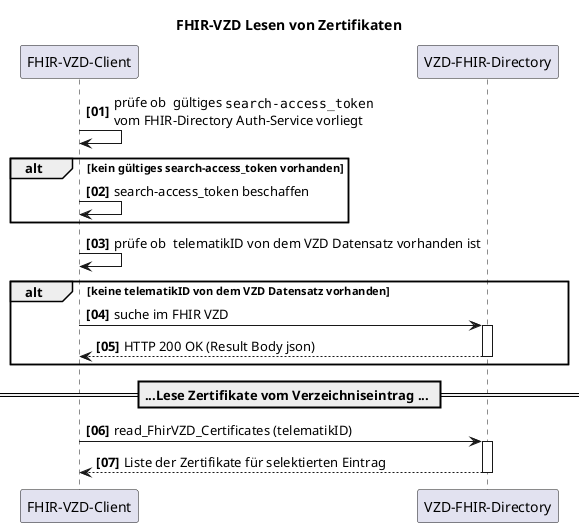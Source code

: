 @startuml
autonumber 1 1 "<b>[00]"
title "FHIR-VZD Lesen von Zertifikaten"

    participant FhirVzdClient as "FHIR-VZD-Client"


    participant fp as "VZD-FHIR-Directory"


FhirVzdClient-> FhirVzdClient: prüfe ob  gültiges ""search-access_token""\nvom FHIR-Directory Auth-Service vorliegt

alt kein gültiges search-access_token vorhanden
   FhirVzdClient-> FhirVzdClient: search-access_token beschaffen
end


FhirVzdClient-> FhirVzdClient: prüfe ob  telematikID von dem VZD Datensatz vorhanden ist

alt keine telematikID von dem VZD Datensatz vorhanden
   FhirVzdClient -> fp: suche im FHIR VZD
   activate fp
   fp --> FhirVzdClient : HTTP 200 OK (Result Body json)
   deactivate fp
end

== ...Lese Zertifikate vom Verzeichniseintrag ... ==

FhirVzdClient -> fp: read_FhirVZD_Certificates (telematikID) 
activate fp
fp-->FhirVzdClient: Liste der Zertifikate für selektierten Eintrag
deactivate fp

@enduml

